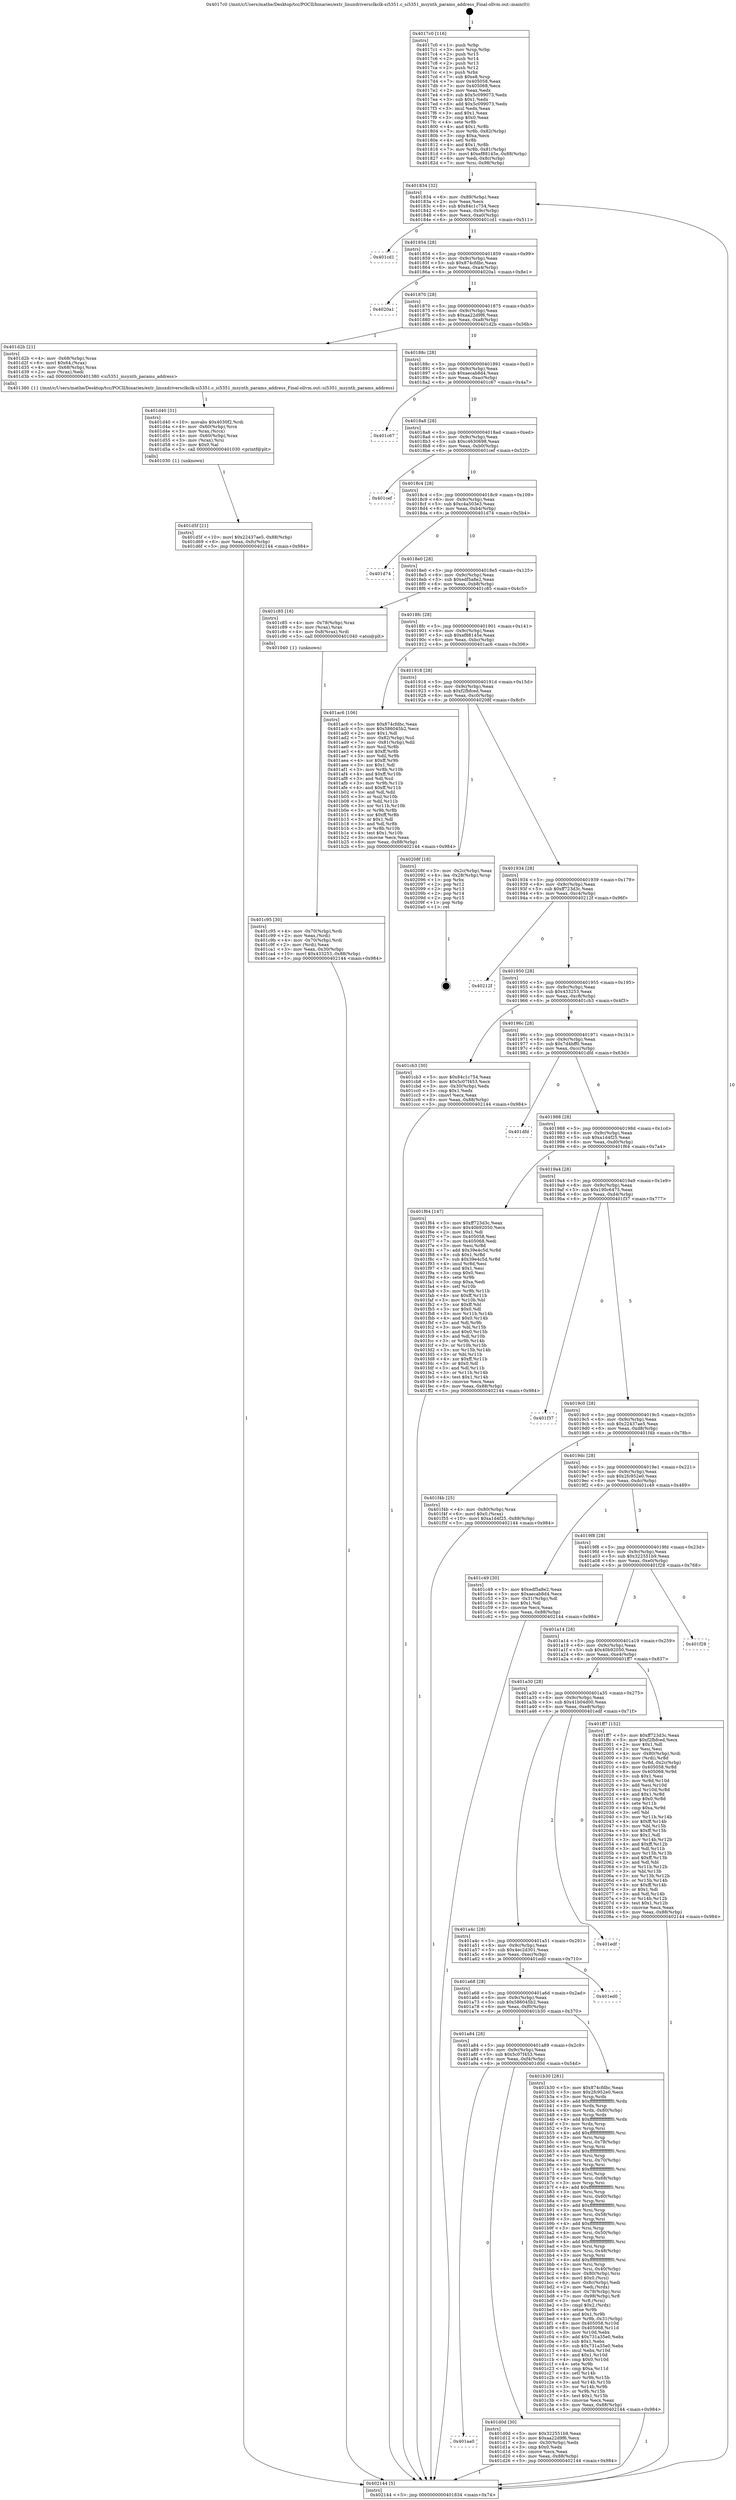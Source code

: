 digraph "0x4017c0" {
  label = "0x4017c0 (/mnt/c/Users/mathe/Desktop/tcc/POCII/binaries/extr_linuxdriversclkclk-si5351.c_si5351_msynth_params_address_Final-ollvm.out::main(0))"
  labelloc = "t"
  node[shape=record]

  Entry [label="",width=0.3,height=0.3,shape=circle,fillcolor=black,style=filled]
  "0x401834" [label="{
     0x401834 [32]\l
     | [instrs]\l
     &nbsp;&nbsp;0x401834 \<+6\>: mov -0x88(%rbp),%eax\l
     &nbsp;&nbsp;0x40183a \<+2\>: mov %eax,%ecx\l
     &nbsp;&nbsp;0x40183c \<+6\>: sub $0x84c1c754,%ecx\l
     &nbsp;&nbsp;0x401842 \<+6\>: mov %eax,-0x9c(%rbp)\l
     &nbsp;&nbsp;0x401848 \<+6\>: mov %ecx,-0xa0(%rbp)\l
     &nbsp;&nbsp;0x40184e \<+6\>: je 0000000000401cd1 \<main+0x511\>\l
  }"]
  "0x401cd1" [label="{
     0x401cd1\l
  }", style=dashed]
  "0x401854" [label="{
     0x401854 [28]\l
     | [instrs]\l
     &nbsp;&nbsp;0x401854 \<+5\>: jmp 0000000000401859 \<main+0x99\>\l
     &nbsp;&nbsp;0x401859 \<+6\>: mov -0x9c(%rbp),%eax\l
     &nbsp;&nbsp;0x40185f \<+5\>: sub $0x874cfdbc,%eax\l
     &nbsp;&nbsp;0x401864 \<+6\>: mov %eax,-0xa4(%rbp)\l
     &nbsp;&nbsp;0x40186a \<+6\>: je 00000000004020a1 \<main+0x8e1\>\l
  }"]
  Exit [label="",width=0.3,height=0.3,shape=circle,fillcolor=black,style=filled,peripheries=2]
  "0x4020a1" [label="{
     0x4020a1\l
  }", style=dashed]
  "0x401870" [label="{
     0x401870 [28]\l
     | [instrs]\l
     &nbsp;&nbsp;0x401870 \<+5\>: jmp 0000000000401875 \<main+0xb5\>\l
     &nbsp;&nbsp;0x401875 \<+6\>: mov -0x9c(%rbp),%eax\l
     &nbsp;&nbsp;0x40187b \<+5\>: sub $0xaa22d9f6,%eax\l
     &nbsp;&nbsp;0x401880 \<+6\>: mov %eax,-0xa8(%rbp)\l
     &nbsp;&nbsp;0x401886 \<+6\>: je 0000000000401d2b \<main+0x56b\>\l
  }"]
  "0x401d5f" [label="{
     0x401d5f [21]\l
     | [instrs]\l
     &nbsp;&nbsp;0x401d5f \<+10\>: movl $0x22437ae5,-0x88(%rbp)\l
     &nbsp;&nbsp;0x401d69 \<+6\>: mov %eax,-0xfc(%rbp)\l
     &nbsp;&nbsp;0x401d6f \<+5\>: jmp 0000000000402144 \<main+0x984\>\l
  }"]
  "0x401d2b" [label="{
     0x401d2b [21]\l
     | [instrs]\l
     &nbsp;&nbsp;0x401d2b \<+4\>: mov -0x68(%rbp),%rax\l
     &nbsp;&nbsp;0x401d2f \<+6\>: movl $0x64,(%rax)\l
     &nbsp;&nbsp;0x401d35 \<+4\>: mov -0x68(%rbp),%rax\l
     &nbsp;&nbsp;0x401d39 \<+2\>: mov (%rax),%edi\l
     &nbsp;&nbsp;0x401d3b \<+5\>: call 0000000000401380 \<si5351_msynth_params_address\>\l
     | [calls]\l
     &nbsp;&nbsp;0x401380 \{1\} (/mnt/c/Users/mathe/Desktop/tcc/POCII/binaries/extr_linuxdriversclkclk-si5351.c_si5351_msynth_params_address_Final-ollvm.out::si5351_msynth_params_address)\l
  }"]
  "0x40188c" [label="{
     0x40188c [28]\l
     | [instrs]\l
     &nbsp;&nbsp;0x40188c \<+5\>: jmp 0000000000401891 \<main+0xd1\>\l
     &nbsp;&nbsp;0x401891 \<+6\>: mov -0x9c(%rbp),%eax\l
     &nbsp;&nbsp;0x401897 \<+5\>: sub $0xaecab8d4,%eax\l
     &nbsp;&nbsp;0x40189c \<+6\>: mov %eax,-0xac(%rbp)\l
     &nbsp;&nbsp;0x4018a2 \<+6\>: je 0000000000401c67 \<main+0x4a7\>\l
  }"]
  "0x401d40" [label="{
     0x401d40 [31]\l
     | [instrs]\l
     &nbsp;&nbsp;0x401d40 \<+10\>: movabs $0x4030f2,%rdi\l
     &nbsp;&nbsp;0x401d4a \<+4\>: mov -0x60(%rbp),%rcx\l
     &nbsp;&nbsp;0x401d4e \<+3\>: mov %rax,(%rcx)\l
     &nbsp;&nbsp;0x401d51 \<+4\>: mov -0x60(%rbp),%rax\l
     &nbsp;&nbsp;0x401d55 \<+3\>: mov (%rax),%rsi\l
     &nbsp;&nbsp;0x401d58 \<+2\>: mov $0x0,%al\l
     &nbsp;&nbsp;0x401d5a \<+5\>: call 0000000000401030 \<printf@plt\>\l
     | [calls]\l
     &nbsp;&nbsp;0x401030 \{1\} (unknown)\l
  }"]
  "0x401c67" [label="{
     0x401c67\l
  }", style=dashed]
  "0x4018a8" [label="{
     0x4018a8 [28]\l
     | [instrs]\l
     &nbsp;&nbsp;0x4018a8 \<+5\>: jmp 00000000004018ad \<main+0xed\>\l
     &nbsp;&nbsp;0x4018ad \<+6\>: mov -0x9c(%rbp),%eax\l
     &nbsp;&nbsp;0x4018b3 \<+5\>: sub $0xc4630698,%eax\l
     &nbsp;&nbsp;0x4018b8 \<+6\>: mov %eax,-0xb0(%rbp)\l
     &nbsp;&nbsp;0x4018be \<+6\>: je 0000000000401cef \<main+0x52f\>\l
  }"]
  "0x401aa0" [label="{
     0x401aa0\l
  }", style=dashed]
  "0x401cef" [label="{
     0x401cef\l
  }", style=dashed]
  "0x4018c4" [label="{
     0x4018c4 [28]\l
     | [instrs]\l
     &nbsp;&nbsp;0x4018c4 \<+5\>: jmp 00000000004018c9 \<main+0x109\>\l
     &nbsp;&nbsp;0x4018c9 \<+6\>: mov -0x9c(%rbp),%eax\l
     &nbsp;&nbsp;0x4018cf \<+5\>: sub $0xc4a503e3,%eax\l
     &nbsp;&nbsp;0x4018d4 \<+6\>: mov %eax,-0xb4(%rbp)\l
     &nbsp;&nbsp;0x4018da \<+6\>: je 0000000000401d74 \<main+0x5b4\>\l
  }"]
  "0x401d0d" [label="{
     0x401d0d [30]\l
     | [instrs]\l
     &nbsp;&nbsp;0x401d0d \<+5\>: mov $0x322551b9,%eax\l
     &nbsp;&nbsp;0x401d12 \<+5\>: mov $0xaa22d9f6,%ecx\l
     &nbsp;&nbsp;0x401d17 \<+3\>: mov -0x30(%rbp),%edx\l
     &nbsp;&nbsp;0x401d1a \<+3\>: cmp $0x0,%edx\l
     &nbsp;&nbsp;0x401d1d \<+3\>: cmove %ecx,%eax\l
     &nbsp;&nbsp;0x401d20 \<+6\>: mov %eax,-0x88(%rbp)\l
     &nbsp;&nbsp;0x401d26 \<+5\>: jmp 0000000000402144 \<main+0x984\>\l
  }"]
  "0x401d74" [label="{
     0x401d74\l
  }", style=dashed]
  "0x4018e0" [label="{
     0x4018e0 [28]\l
     | [instrs]\l
     &nbsp;&nbsp;0x4018e0 \<+5\>: jmp 00000000004018e5 \<main+0x125\>\l
     &nbsp;&nbsp;0x4018e5 \<+6\>: mov -0x9c(%rbp),%eax\l
     &nbsp;&nbsp;0x4018eb \<+5\>: sub $0xedf5a8e2,%eax\l
     &nbsp;&nbsp;0x4018f0 \<+6\>: mov %eax,-0xb8(%rbp)\l
     &nbsp;&nbsp;0x4018f6 \<+6\>: je 0000000000401c85 \<main+0x4c5\>\l
  }"]
  "0x401c95" [label="{
     0x401c95 [30]\l
     | [instrs]\l
     &nbsp;&nbsp;0x401c95 \<+4\>: mov -0x70(%rbp),%rdi\l
     &nbsp;&nbsp;0x401c99 \<+2\>: mov %eax,(%rdi)\l
     &nbsp;&nbsp;0x401c9b \<+4\>: mov -0x70(%rbp),%rdi\l
     &nbsp;&nbsp;0x401c9f \<+2\>: mov (%rdi),%eax\l
     &nbsp;&nbsp;0x401ca1 \<+3\>: mov %eax,-0x30(%rbp)\l
     &nbsp;&nbsp;0x401ca4 \<+10\>: movl $0x433253,-0x88(%rbp)\l
     &nbsp;&nbsp;0x401cae \<+5\>: jmp 0000000000402144 \<main+0x984\>\l
  }"]
  "0x401c85" [label="{
     0x401c85 [16]\l
     | [instrs]\l
     &nbsp;&nbsp;0x401c85 \<+4\>: mov -0x78(%rbp),%rax\l
     &nbsp;&nbsp;0x401c89 \<+3\>: mov (%rax),%rax\l
     &nbsp;&nbsp;0x401c8c \<+4\>: mov 0x8(%rax),%rdi\l
     &nbsp;&nbsp;0x401c90 \<+5\>: call 0000000000401040 \<atoi@plt\>\l
     | [calls]\l
     &nbsp;&nbsp;0x401040 \{1\} (unknown)\l
  }"]
  "0x4018fc" [label="{
     0x4018fc [28]\l
     | [instrs]\l
     &nbsp;&nbsp;0x4018fc \<+5\>: jmp 0000000000401901 \<main+0x141\>\l
     &nbsp;&nbsp;0x401901 \<+6\>: mov -0x9c(%rbp),%eax\l
     &nbsp;&nbsp;0x401907 \<+5\>: sub $0xef88145e,%eax\l
     &nbsp;&nbsp;0x40190c \<+6\>: mov %eax,-0xbc(%rbp)\l
     &nbsp;&nbsp;0x401912 \<+6\>: je 0000000000401ac6 \<main+0x306\>\l
  }"]
  "0x401a84" [label="{
     0x401a84 [28]\l
     | [instrs]\l
     &nbsp;&nbsp;0x401a84 \<+5\>: jmp 0000000000401a89 \<main+0x2c9\>\l
     &nbsp;&nbsp;0x401a89 \<+6\>: mov -0x9c(%rbp),%eax\l
     &nbsp;&nbsp;0x401a8f \<+5\>: sub $0x5c07f453,%eax\l
     &nbsp;&nbsp;0x401a94 \<+6\>: mov %eax,-0xf4(%rbp)\l
     &nbsp;&nbsp;0x401a9a \<+6\>: je 0000000000401d0d \<main+0x54d\>\l
  }"]
  "0x401ac6" [label="{
     0x401ac6 [106]\l
     | [instrs]\l
     &nbsp;&nbsp;0x401ac6 \<+5\>: mov $0x874cfdbc,%eax\l
     &nbsp;&nbsp;0x401acb \<+5\>: mov $0x586045b2,%ecx\l
     &nbsp;&nbsp;0x401ad0 \<+2\>: mov $0x1,%dl\l
     &nbsp;&nbsp;0x401ad2 \<+7\>: mov -0x82(%rbp),%sil\l
     &nbsp;&nbsp;0x401ad9 \<+7\>: mov -0x81(%rbp),%dil\l
     &nbsp;&nbsp;0x401ae0 \<+3\>: mov %sil,%r8b\l
     &nbsp;&nbsp;0x401ae3 \<+4\>: xor $0xff,%r8b\l
     &nbsp;&nbsp;0x401ae7 \<+3\>: mov %dil,%r9b\l
     &nbsp;&nbsp;0x401aea \<+4\>: xor $0xff,%r9b\l
     &nbsp;&nbsp;0x401aee \<+3\>: xor $0x1,%dl\l
     &nbsp;&nbsp;0x401af1 \<+3\>: mov %r8b,%r10b\l
     &nbsp;&nbsp;0x401af4 \<+4\>: and $0xff,%r10b\l
     &nbsp;&nbsp;0x401af8 \<+3\>: and %dl,%sil\l
     &nbsp;&nbsp;0x401afb \<+3\>: mov %r9b,%r11b\l
     &nbsp;&nbsp;0x401afe \<+4\>: and $0xff,%r11b\l
     &nbsp;&nbsp;0x401b02 \<+3\>: and %dl,%dil\l
     &nbsp;&nbsp;0x401b05 \<+3\>: or %sil,%r10b\l
     &nbsp;&nbsp;0x401b08 \<+3\>: or %dil,%r11b\l
     &nbsp;&nbsp;0x401b0b \<+3\>: xor %r11b,%r10b\l
     &nbsp;&nbsp;0x401b0e \<+3\>: or %r9b,%r8b\l
     &nbsp;&nbsp;0x401b11 \<+4\>: xor $0xff,%r8b\l
     &nbsp;&nbsp;0x401b15 \<+3\>: or $0x1,%dl\l
     &nbsp;&nbsp;0x401b18 \<+3\>: and %dl,%r8b\l
     &nbsp;&nbsp;0x401b1b \<+3\>: or %r8b,%r10b\l
     &nbsp;&nbsp;0x401b1e \<+4\>: test $0x1,%r10b\l
     &nbsp;&nbsp;0x401b22 \<+3\>: cmovne %ecx,%eax\l
     &nbsp;&nbsp;0x401b25 \<+6\>: mov %eax,-0x88(%rbp)\l
     &nbsp;&nbsp;0x401b2b \<+5\>: jmp 0000000000402144 \<main+0x984\>\l
  }"]
  "0x401918" [label="{
     0x401918 [28]\l
     | [instrs]\l
     &nbsp;&nbsp;0x401918 \<+5\>: jmp 000000000040191d \<main+0x15d\>\l
     &nbsp;&nbsp;0x40191d \<+6\>: mov -0x9c(%rbp),%eax\l
     &nbsp;&nbsp;0x401923 \<+5\>: sub $0xf2fbfced,%eax\l
     &nbsp;&nbsp;0x401928 \<+6\>: mov %eax,-0xc0(%rbp)\l
     &nbsp;&nbsp;0x40192e \<+6\>: je 000000000040208f \<main+0x8cf\>\l
  }"]
  "0x402144" [label="{
     0x402144 [5]\l
     | [instrs]\l
     &nbsp;&nbsp;0x402144 \<+5\>: jmp 0000000000401834 \<main+0x74\>\l
  }"]
  "0x4017c0" [label="{
     0x4017c0 [116]\l
     | [instrs]\l
     &nbsp;&nbsp;0x4017c0 \<+1\>: push %rbp\l
     &nbsp;&nbsp;0x4017c1 \<+3\>: mov %rsp,%rbp\l
     &nbsp;&nbsp;0x4017c4 \<+2\>: push %r15\l
     &nbsp;&nbsp;0x4017c6 \<+2\>: push %r14\l
     &nbsp;&nbsp;0x4017c8 \<+2\>: push %r13\l
     &nbsp;&nbsp;0x4017ca \<+2\>: push %r12\l
     &nbsp;&nbsp;0x4017cc \<+1\>: push %rbx\l
     &nbsp;&nbsp;0x4017cd \<+7\>: sub $0xe8,%rsp\l
     &nbsp;&nbsp;0x4017d4 \<+7\>: mov 0x405058,%eax\l
     &nbsp;&nbsp;0x4017db \<+7\>: mov 0x405068,%ecx\l
     &nbsp;&nbsp;0x4017e2 \<+2\>: mov %eax,%edx\l
     &nbsp;&nbsp;0x4017e4 \<+6\>: sub $0x5c099073,%edx\l
     &nbsp;&nbsp;0x4017ea \<+3\>: sub $0x1,%edx\l
     &nbsp;&nbsp;0x4017ed \<+6\>: add $0x5c099073,%edx\l
     &nbsp;&nbsp;0x4017f3 \<+3\>: imul %edx,%eax\l
     &nbsp;&nbsp;0x4017f6 \<+3\>: and $0x1,%eax\l
     &nbsp;&nbsp;0x4017f9 \<+3\>: cmp $0x0,%eax\l
     &nbsp;&nbsp;0x4017fc \<+4\>: sete %r8b\l
     &nbsp;&nbsp;0x401800 \<+4\>: and $0x1,%r8b\l
     &nbsp;&nbsp;0x401804 \<+7\>: mov %r8b,-0x82(%rbp)\l
     &nbsp;&nbsp;0x40180b \<+3\>: cmp $0xa,%ecx\l
     &nbsp;&nbsp;0x40180e \<+4\>: setl %r8b\l
     &nbsp;&nbsp;0x401812 \<+4\>: and $0x1,%r8b\l
     &nbsp;&nbsp;0x401816 \<+7\>: mov %r8b,-0x81(%rbp)\l
     &nbsp;&nbsp;0x40181d \<+10\>: movl $0xef88145e,-0x88(%rbp)\l
     &nbsp;&nbsp;0x401827 \<+6\>: mov %edi,-0x8c(%rbp)\l
     &nbsp;&nbsp;0x40182d \<+7\>: mov %rsi,-0x98(%rbp)\l
  }"]
  "0x401b30" [label="{
     0x401b30 [281]\l
     | [instrs]\l
     &nbsp;&nbsp;0x401b30 \<+5\>: mov $0x874cfdbc,%eax\l
     &nbsp;&nbsp;0x401b35 \<+5\>: mov $0x2fc952e0,%ecx\l
     &nbsp;&nbsp;0x401b3a \<+3\>: mov %rsp,%rdx\l
     &nbsp;&nbsp;0x401b3d \<+4\>: add $0xfffffffffffffff0,%rdx\l
     &nbsp;&nbsp;0x401b41 \<+3\>: mov %rdx,%rsp\l
     &nbsp;&nbsp;0x401b44 \<+4\>: mov %rdx,-0x80(%rbp)\l
     &nbsp;&nbsp;0x401b48 \<+3\>: mov %rsp,%rdx\l
     &nbsp;&nbsp;0x401b4b \<+4\>: add $0xfffffffffffffff0,%rdx\l
     &nbsp;&nbsp;0x401b4f \<+3\>: mov %rdx,%rsp\l
     &nbsp;&nbsp;0x401b52 \<+3\>: mov %rsp,%rsi\l
     &nbsp;&nbsp;0x401b55 \<+4\>: add $0xfffffffffffffff0,%rsi\l
     &nbsp;&nbsp;0x401b59 \<+3\>: mov %rsi,%rsp\l
     &nbsp;&nbsp;0x401b5c \<+4\>: mov %rsi,-0x78(%rbp)\l
     &nbsp;&nbsp;0x401b60 \<+3\>: mov %rsp,%rsi\l
     &nbsp;&nbsp;0x401b63 \<+4\>: add $0xfffffffffffffff0,%rsi\l
     &nbsp;&nbsp;0x401b67 \<+3\>: mov %rsi,%rsp\l
     &nbsp;&nbsp;0x401b6a \<+4\>: mov %rsi,-0x70(%rbp)\l
     &nbsp;&nbsp;0x401b6e \<+3\>: mov %rsp,%rsi\l
     &nbsp;&nbsp;0x401b71 \<+4\>: add $0xfffffffffffffff0,%rsi\l
     &nbsp;&nbsp;0x401b75 \<+3\>: mov %rsi,%rsp\l
     &nbsp;&nbsp;0x401b78 \<+4\>: mov %rsi,-0x68(%rbp)\l
     &nbsp;&nbsp;0x401b7c \<+3\>: mov %rsp,%rsi\l
     &nbsp;&nbsp;0x401b7f \<+4\>: add $0xfffffffffffffff0,%rsi\l
     &nbsp;&nbsp;0x401b83 \<+3\>: mov %rsi,%rsp\l
     &nbsp;&nbsp;0x401b86 \<+4\>: mov %rsi,-0x60(%rbp)\l
     &nbsp;&nbsp;0x401b8a \<+3\>: mov %rsp,%rsi\l
     &nbsp;&nbsp;0x401b8d \<+4\>: add $0xfffffffffffffff0,%rsi\l
     &nbsp;&nbsp;0x401b91 \<+3\>: mov %rsi,%rsp\l
     &nbsp;&nbsp;0x401b94 \<+4\>: mov %rsi,-0x58(%rbp)\l
     &nbsp;&nbsp;0x401b98 \<+3\>: mov %rsp,%rsi\l
     &nbsp;&nbsp;0x401b9b \<+4\>: add $0xfffffffffffffff0,%rsi\l
     &nbsp;&nbsp;0x401b9f \<+3\>: mov %rsi,%rsp\l
     &nbsp;&nbsp;0x401ba2 \<+4\>: mov %rsi,-0x50(%rbp)\l
     &nbsp;&nbsp;0x401ba6 \<+3\>: mov %rsp,%rsi\l
     &nbsp;&nbsp;0x401ba9 \<+4\>: add $0xfffffffffffffff0,%rsi\l
     &nbsp;&nbsp;0x401bad \<+3\>: mov %rsi,%rsp\l
     &nbsp;&nbsp;0x401bb0 \<+4\>: mov %rsi,-0x48(%rbp)\l
     &nbsp;&nbsp;0x401bb4 \<+3\>: mov %rsp,%rsi\l
     &nbsp;&nbsp;0x401bb7 \<+4\>: add $0xfffffffffffffff0,%rsi\l
     &nbsp;&nbsp;0x401bbb \<+3\>: mov %rsi,%rsp\l
     &nbsp;&nbsp;0x401bbe \<+4\>: mov %rsi,-0x40(%rbp)\l
     &nbsp;&nbsp;0x401bc2 \<+4\>: mov -0x80(%rbp),%rsi\l
     &nbsp;&nbsp;0x401bc6 \<+6\>: movl $0x0,(%rsi)\l
     &nbsp;&nbsp;0x401bcc \<+6\>: mov -0x8c(%rbp),%edi\l
     &nbsp;&nbsp;0x401bd2 \<+2\>: mov %edi,(%rdx)\l
     &nbsp;&nbsp;0x401bd4 \<+4\>: mov -0x78(%rbp),%rsi\l
     &nbsp;&nbsp;0x401bd8 \<+7\>: mov -0x98(%rbp),%r8\l
     &nbsp;&nbsp;0x401bdf \<+3\>: mov %r8,(%rsi)\l
     &nbsp;&nbsp;0x401be2 \<+3\>: cmpl $0x2,(%rdx)\l
     &nbsp;&nbsp;0x401be5 \<+4\>: setne %r9b\l
     &nbsp;&nbsp;0x401be9 \<+4\>: and $0x1,%r9b\l
     &nbsp;&nbsp;0x401bed \<+4\>: mov %r9b,-0x31(%rbp)\l
     &nbsp;&nbsp;0x401bf1 \<+8\>: mov 0x405058,%r10d\l
     &nbsp;&nbsp;0x401bf9 \<+8\>: mov 0x405068,%r11d\l
     &nbsp;&nbsp;0x401c01 \<+3\>: mov %r10d,%ebx\l
     &nbsp;&nbsp;0x401c04 \<+6\>: add $0x731a35e0,%ebx\l
     &nbsp;&nbsp;0x401c0a \<+3\>: sub $0x1,%ebx\l
     &nbsp;&nbsp;0x401c0d \<+6\>: sub $0x731a35e0,%ebx\l
     &nbsp;&nbsp;0x401c13 \<+4\>: imul %ebx,%r10d\l
     &nbsp;&nbsp;0x401c17 \<+4\>: and $0x1,%r10d\l
     &nbsp;&nbsp;0x401c1b \<+4\>: cmp $0x0,%r10d\l
     &nbsp;&nbsp;0x401c1f \<+4\>: sete %r9b\l
     &nbsp;&nbsp;0x401c23 \<+4\>: cmp $0xa,%r11d\l
     &nbsp;&nbsp;0x401c27 \<+4\>: setl %r14b\l
     &nbsp;&nbsp;0x401c2b \<+3\>: mov %r9b,%r15b\l
     &nbsp;&nbsp;0x401c2e \<+3\>: and %r14b,%r15b\l
     &nbsp;&nbsp;0x401c31 \<+3\>: xor %r14b,%r9b\l
     &nbsp;&nbsp;0x401c34 \<+3\>: or %r9b,%r15b\l
     &nbsp;&nbsp;0x401c37 \<+4\>: test $0x1,%r15b\l
     &nbsp;&nbsp;0x401c3b \<+3\>: cmovne %ecx,%eax\l
     &nbsp;&nbsp;0x401c3e \<+6\>: mov %eax,-0x88(%rbp)\l
     &nbsp;&nbsp;0x401c44 \<+5\>: jmp 0000000000402144 \<main+0x984\>\l
  }"]
  "0x40208f" [label="{
     0x40208f [18]\l
     | [instrs]\l
     &nbsp;&nbsp;0x40208f \<+3\>: mov -0x2c(%rbp),%eax\l
     &nbsp;&nbsp;0x402092 \<+4\>: lea -0x28(%rbp),%rsp\l
     &nbsp;&nbsp;0x402096 \<+1\>: pop %rbx\l
     &nbsp;&nbsp;0x402097 \<+2\>: pop %r12\l
     &nbsp;&nbsp;0x402099 \<+2\>: pop %r13\l
     &nbsp;&nbsp;0x40209b \<+2\>: pop %r14\l
     &nbsp;&nbsp;0x40209d \<+2\>: pop %r15\l
     &nbsp;&nbsp;0x40209f \<+1\>: pop %rbp\l
     &nbsp;&nbsp;0x4020a0 \<+1\>: ret\l
  }"]
  "0x401934" [label="{
     0x401934 [28]\l
     | [instrs]\l
     &nbsp;&nbsp;0x401934 \<+5\>: jmp 0000000000401939 \<main+0x179\>\l
     &nbsp;&nbsp;0x401939 \<+6\>: mov -0x9c(%rbp),%eax\l
     &nbsp;&nbsp;0x40193f \<+5\>: sub $0xff723d3c,%eax\l
     &nbsp;&nbsp;0x401944 \<+6\>: mov %eax,-0xc4(%rbp)\l
     &nbsp;&nbsp;0x40194a \<+6\>: je 000000000040212f \<main+0x96f\>\l
  }"]
  "0x401a68" [label="{
     0x401a68 [28]\l
     | [instrs]\l
     &nbsp;&nbsp;0x401a68 \<+5\>: jmp 0000000000401a6d \<main+0x2ad\>\l
     &nbsp;&nbsp;0x401a6d \<+6\>: mov -0x9c(%rbp),%eax\l
     &nbsp;&nbsp;0x401a73 \<+5\>: sub $0x586045b2,%eax\l
     &nbsp;&nbsp;0x401a78 \<+6\>: mov %eax,-0xf0(%rbp)\l
     &nbsp;&nbsp;0x401a7e \<+6\>: je 0000000000401b30 \<main+0x370\>\l
  }"]
  "0x40212f" [label="{
     0x40212f\l
  }", style=dashed]
  "0x401950" [label="{
     0x401950 [28]\l
     | [instrs]\l
     &nbsp;&nbsp;0x401950 \<+5\>: jmp 0000000000401955 \<main+0x195\>\l
     &nbsp;&nbsp;0x401955 \<+6\>: mov -0x9c(%rbp),%eax\l
     &nbsp;&nbsp;0x40195b \<+5\>: sub $0x433253,%eax\l
     &nbsp;&nbsp;0x401960 \<+6\>: mov %eax,-0xc8(%rbp)\l
     &nbsp;&nbsp;0x401966 \<+6\>: je 0000000000401cb3 \<main+0x4f3\>\l
  }"]
  "0x401ed0" [label="{
     0x401ed0\l
  }", style=dashed]
  "0x401cb3" [label="{
     0x401cb3 [30]\l
     | [instrs]\l
     &nbsp;&nbsp;0x401cb3 \<+5\>: mov $0x84c1c754,%eax\l
     &nbsp;&nbsp;0x401cb8 \<+5\>: mov $0x5c07f453,%ecx\l
     &nbsp;&nbsp;0x401cbd \<+3\>: mov -0x30(%rbp),%edx\l
     &nbsp;&nbsp;0x401cc0 \<+3\>: cmp $0x1,%edx\l
     &nbsp;&nbsp;0x401cc3 \<+3\>: cmovl %ecx,%eax\l
     &nbsp;&nbsp;0x401cc6 \<+6\>: mov %eax,-0x88(%rbp)\l
     &nbsp;&nbsp;0x401ccc \<+5\>: jmp 0000000000402144 \<main+0x984\>\l
  }"]
  "0x40196c" [label="{
     0x40196c [28]\l
     | [instrs]\l
     &nbsp;&nbsp;0x40196c \<+5\>: jmp 0000000000401971 \<main+0x1b1\>\l
     &nbsp;&nbsp;0x401971 \<+6\>: mov -0x9c(%rbp),%eax\l
     &nbsp;&nbsp;0x401977 \<+5\>: sub $0x7d4bff0,%eax\l
     &nbsp;&nbsp;0x40197c \<+6\>: mov %eax,-0xcc(%rbp)\l
     &nbsp;&nbsp;0x401982 \<+6\>: je 0000000000401dfd \<main+0x63d\>\l
  }"]
  "0x401a4c" [label="{
     0x401a4c [28]\l
     | [instrs]\l
     &nbsp;&nbsp;0x401a4c \<+5\>: jmp 0000000000401a51 \<main+0x291\>\l
     &nbsp;&nbsp;0x401a51 \<+6\>: mov -0x9c(%rbp),%eax\l
     &nbsp;&nbsp;0x401a57 \<+5\>: sub $0x4ec2d301,%eax\l
     &nbsp;&nbsp;0x401a5c \<+6\>: mov %eax,-0xec(%rbp)\l
     &nbsp;&nbsp;0x401a62 \<+6\>: je 0000000000401ed0 \<main+0x710\>\l
  }"]
  "0x401dfd" [label="{
     0x401dfd\l
  }", style=dashed]
  "0x401988" [label="{
     0x401988 [28]\l
     | [instrs]\l
     &nbsp;&nbsp;0x401988 \<+5\>: jmp 000000000040198d \<main+0x1cd\>\l
     &nbsp;&nbsp;0x40198d \<+6\>: mov -0x9c(%rbp),%eax\l
     &nbsp;&nbsp;0x401993 \<+5\>: sub $0xa1d4f25,%eax\l
     &nbsp;&nbsp;0x401998 \<+6\>: mov %eax,-0xd0(%rbp)\l
     &nbsp;&nbsp;0x40199e \<+6\>: je 0000000000401f64 \<main+0x7a4\>\l
  }"]
  "0x401edf" [label="{
     0x401edf\l
  }", style=dashed]
  "0x401f64" [label="{
     0x401f64 [147]\l
     | [instrs]\l
     &nbsp;&nbsp;0x401f64 \<+5\>: mov $0xff723d3c,%eax\l
     &nbsp;&nbsp;0x401f69 \<+5\>: mov $0x40b92050,%ecx\l
     &nbsp;&nbsp;0x401f6e \<+2\>: mov $0x1,%dl\l
     &nbsp;&nbsp;0x401f70 \<+7\>: mov 0x405058,%esi\l
     &nbsp;&nbsp;0x401f77 \<+7\>: mov 0x405068,%edi\l
     &nbsp;&nbsp;0x401f7e \<+3\>: mov %esi,%r8d\l
     &nbsp;&nbsp;0x401f81 \<+7\>: add $0x39e4c5d,%r8d\l
     &nbsp;&nbsp;0x401f88 \<+4\>: sub $0x1,%r8d\l
     &nbsp;&nbsp;0x401f8c \<+7\>: sub $0x39e4c5d,%r8d\l
     &nbsp;&nbsp;0x401f93 \<+4\>: imul %r8d,%esi\l
     &nbsp;&nbsp;0x401f97 \<+3\>: and $0x1,%esi\l
     &nbsp;&nbsp;0x401f9a \<+3\>: cmp $0x0,%esi\l
     &nbsp;&nbsp;0x401f9d \<+4\>: sete %r9b\l
     &nbsp;&nbsp;0x401fa1 \<+3\>: cmp $0xa,%edi\l
     &nbsp;&nbsp;0x401fa4 \<+4\>: setl %r10b\l
     &nbsp;&nbsp;0x401fa8 \<+3\>: mov %r9b,%r11b\l
     &nbsp;&nbsp;0x401fab \<+4\>: xor $0xff,%r11b\l
     &nbsp;&nbsp;0x401faf \<+3\>: mov %r10b,%bl\l
     &nbsp;&nbsp;0x401fb2 \<+3\>: xor $0xff,%bl\l
     &nbsp;&nbsp;0x401fb5 \<+3\>: xor $0x0,%dl\l
     &nbsp;&nbsp;0x401fb8 \<+3\>: mov %r11b,%r14b\l
     &nbsp;&nbsp;0x401fbb \<+4\>: and $0x0,%r14b\l
     &nbsp;&nbsp;0x401fbf \<+3\>: and %dl,%r9b\l
     &nbsp;&nbsp;0x401fc2 \<+3\>: mov %bl,%r15b\l
     &nbsp;&nbsp;0x401fc5 \<+4\>: and $0x0,%r15b\l
     &nbsp;&nbsp;0x401fc9 \<+3\>: and %dl,%r10b\l
     &nbsp;&nbsp;0x401fcc \<+3\>: or %r9b,%r14b\l
     &nbsp;&nbsp;0x401fcf \<+3\>: or %r10b,%r15b\l
     &nbsp;&nbsp;0x401fd2 \<+3\>: xor %r15b,%r14b\l
     &nbsp;&nbsp;0x401fd5 \<+3\>: or %bl,%r11b\l
     &nbsp;&nbsp;0x401fd8 \<+4\>: xor $0xff,%r11b\l
     &nbsp;&nbsp;0x401fdc \<+3\>: or $0x0,%dl\l
     &nbsp;&nbsp;0x401fdf \<+3\>: and %dl,%r11b\l
     &nbsp;&nbsp;0x401fe2 \<+3\>: or %r11b,%r14b\l
     &nbsp;&nbsp;0x401fe5 \<+4\>: test $0x1,%r14b\l
     &nbsp;&nbsp;0x401fe9 \<+3\>: cmovne %ecx,%eax\l
     &nbsp;&nbsp;0x401fec \<+6\>: mov %eax,-0x88(%rbp)\l
     &nbsp;&nbsp;0x401ff2 \<+5\>: jmp 0000000000402144 \<main+0x984\>\l
  }"]
  "0x4019a4" [label="{
     0x4019a4 [28]\l
     | [instrs]\l
     &nbsp;&nbsp;0x4019a4 \<+5\>: jmp 00000000004019a9 \<main+0x1e9\>\l
     &nbsp;&nbsp;0x4019a9 \<+6\>: mov -0x9c(%rbp),%eax\l
     &nbsp;&nbsp;0x4019af \<+5\>: sub $0x190c6475,%eax\l
     &nbsp;&nbsp;0x4019b4 \<+6\>: mov %eax,-0xd4(%rbp)\l
     &nbsp;&nbsp;0x4019ba \<+6\>: je 0000000000401f37 \<main+0x777\>\l
  }"]
  "0x401a30" [label="{
     0x401a30 [28]\l
     | [instrs]\l
     &nbsp;&nbsp;0x401a30 \<+5\>: jmp 0000000000401a35 \<main+0x275\>\l
     &nbsp;&nbsp;0x401a35 \<+6\>: mov -0x9c(%rbp),%eax\l
     &nbsp;&nbsp;0x401a3b \<+5\>: sub $0x41b04d00,%eax\l
     &nbsp;&nbsp;0x401a40 \<+6\>: mov %eax,-0xe8(%rbp)\l
     &nbsp;&nbsp;0x401a46 \<+6\>: je 0000000000401edf \<main+0x71f\>\l
  }"]
  "0x401f37" [label="{
     0x401f37\l
  }", style=dashed]
  "0x4019c0" [label="{
     0x4019c0 [28]\l
     | [instrs]\l
     &nbsp;&nbsp;0x4019c0 \<+5\>: jmp 00000000004019c5 \<main+0x205\>\l
     &nbsp;&nbsp;0x4019c5 \<+6\>: mov -0x9c(%rbp),%eax\l
     &nbsp;&nbsp;0x4019cb \<+5\>: sub $0x22437ae5,%eax\l
     &nbsp;&nbsp;0x4019d0 \<+6\>: mov %eax,-0xd8(%rbp)\l
     &nbsp;&nbsp;0x4019d6 \<+6\>: je 0000000000401f4b \<main+0x78b\>\l
  }"]
  "0x401ff7" [label="{
     0x401ff7 [152]\l
     | [instrs]\l
     &nbsp;&nbsp;0x401ff7 \<+5\>: mov $0xff723d3c,%eax\l
     &nbsp;&nbsp;0x401ffc \<+5\>: mov $0xf2fbfced,%ecx\l
     &nbsp;&nbsp;0x402001 \<+2\>: mov $0x1,%dl\l
     &nbsp;&nbsp;0x402003 \<+2\>: xor %esi,%esi\l
     &nbsp;&nbsp;0x402005 \<+4\>: mov -0x80(%rbp),%rdi\l
     &nbsp;&nbsp;0x402009 \<+3\>: mov (%rdi),%r8d\l
     &nbsp;&nbsp;0x40200c \<+4\>: mov %r8d,-0x2c(%rbp)\l
     &nbsp;&nbsp;0x402010 \<+8\>: mov 0x405058,%r8d\l
     &nbsp;&nbsp;0x402018 \<+8\>: mov 0x405068,%r9d\l
     &nbsp;&nbsp;0x402020 \<+3\>: sub $0x1,%esi\l
     &nbsp;&nbsp;0x402023 \<+3\>: mov %r8d,%r10d\l
     &nbsp;&nbsp;0x402026 \<+3\>: add %esi,%r10d\l
     &nbsp;&nbsp;0x402029 \<+4\>: imul %r10d,%r8d\l
     &nbsp;&nbsp;0x40202d \<+4\>: and $0x1,%r8d\l
     &nbsp;&nbsp;0x402031 \<+4\>: cmp $0x0,%r8d\l
     &nbsp;&nbsp;0x402035 \<+4\>: sete %r11b\l
     &nbsp;&nbsp;0x402039 \<+4\>: cmp $0xa,%r9d\l
     &nbsp;&nbsp;0x40203d \<+3\>: setl %bl\l
     &nbsp;&nbsp;0x402040 \<+3\>: mov %r11b,%r14b\l
     &nbsp;&nbsp;0x402043 \<+4\>: xor $0xff,%r14b\l
     &nbsp;&nbsp;0x402047 \<+3\>: mov %bl,%r15b\l
     &nbsp;&nbsp;0x40204a \<+4\>: xor $0xff,%r15b\l
     &nbsp;&nbsp;0x40204e \<+3\>: xor $0x1,%dl\l
     &nbsp;&nbsp;0x402051 \<+3\>: mov %r14b,%r12b\l
     &nbsp;&nbsp;0x402054 \<+4\>: and $0xff,%r12b\l
     &nbsp;&nbsp;0x402058 \<+3\>: and %dl,%r11b\l
     &nbsp;&nbsp;0x40205b \<+3\>: mov %r15b,%r13b\l
     &nbsp;&nbsp;0x40205e \<+4\>: and $0xff,%r13b\l
     &nbsp;&nbsp;0x402062 \<+2\>: and %dl,%bl\l
     &nbsp;&nbsp;0x402064 \<+3\>: or %r11b,%r12b\l
     &nbsp;&nbsp;0x402067 \<+3\>: or %bl,%r13b\l
     &nbsp;&nbsp;0x40206a \<+3\>: xor %r13b,%r12b\l
     &nbsp;&nbsp;0x40206d \<+3\>: or %r15b,%r14b\l
     &nbsp;&nbsp;0x402070 \<+4\>: xor $0xff,%r14b\l
     &nbsp;&nbsp;0x402074 \<+3\>: or $0x1,%dl\l
     &nbsp;&nbsp;0x402077 \<+3\>: and %dl,%r14b\l
     &nbsp;&nbsp;0x40207a \<+3\>: or %r14b,%r12b\l
     &nbsp;&nbsp;0x40207d \<+4\>: test $0x1,%r12b\l
     &nbsp;&nbsp;0x402081 \<+3\>: cmovne %ecx,%eax\l
     &nbsp;&nbsp;0x402084 \<+6\>: mov %eax,-0x88(%rbp)\l
     &nbsp;&nbsp;0x40208a \<+5\>: jmp 0000000000402144 \<main+0x984\>\l
  }"]
  "0x401f4b" [label="{
     0x401f4b [25]\l
     | [instrs]\l
     &nbsp;&nbsp;0x401f4b \<+4\>: mov -0x80(%rbp),%rax\l
     &nbsp;&nbsp;0x401f4f \<+6\>: movl $0x0,(%rax)\l
     &nbsp;&nbsp;0x401f55 \<+10\>: movl $0xa1d4f25,-0x88(%rbp)\l
     &nbsp;&nbsp;0x401f5f \<+5\>: jmp 0000000000402144 \<main+0x984\>\l
  }"]
  "0x4019dc" [label="{
     0x4019dc [28]\l
     | [instrs]\l
     &nbsp;&nbsp;0x4019dc \<+5\>: jmp 00000000004019e1 \<main+0x221\>\l
     &nbsp;&nbsp;0x4019e1 \<+6\>: mov -0x9c(%rbp),%eax\l
     &nbsp;&nbsp;0x4019e7 \<+5\>: sub $0x2fc952e0,%eax\l
     &nbsp;&nbsp;0x4019ec \<+6\>: mov %eax,-0xdc(%rbp)\l
     &nbsp;&nbsp;0x4019f2 \<+6\>: je 0000000000401c49 \<main+0x489\>\l
  }"]
  "0x401a14" [label="{
     0x401a14 [28]\l
     | [instrs]\l
     &nbsp;&nbsp;0x401a14 \<+5\>: jmp 0000000000401a19 \<main+0x259\>\l
     &nbsp;&nbsp;0x401a19 \<+6\>: mov -0x9c(%rbp),%eax\l
     &nbsp;&nbsp;0x401a1f \<+5\>: sub $0x40b92050,%eax\l
     &nbsp;&nbsp;0x401a24 \<+6\>: mov %eax,-0xe4(%rbp)\l
     &nbsp;&nbsp;0x401a2a \<+6\>: je 0000000000401ff7 \<main+0x837\>\l
  }"]
  "0x401c49" [label="{
     0x401c49 [30]\l
     | [instrs]\l
     &nbsp;&nbsp;0x401c49 \<+5\>: mov $0xedf5a8e2,%eax\l
     &nbsp;&nbsp;0x401c4e \<+5\>: mov $0xaecab8d4,%ecx\l
     &nbsp;&nbsp;0x401c53 \<+3\>: mov -0x31(%rbp),%dl\l
     &nbsp;&nbsp;0x401c56 \<+3\>: test $0x1,%dl\l
     &nbsp;&nbsp;0x401c59 \<+3\>: cmovne %ecx,%eax\l
     &nbsp;&nbsp;0x401c5c \<+6\>: mov %eax,-0x88(%rbp)\l
     &nbsp;&nbsp;0x401c62 \<+5\>: jmp 0000000000402144 \<main+0x984\>\l
  }"]
  "0x4019f8" [label="{
     0x4019f8 [28]\l
     | [instrs]\l
     &nbsp;&nbsp;0x4019f8 \<+5\>: jmp 00000000004019fd \<main+0x23d\>\l
     &nbsp;&nbsp;0x4019fd \<+6\>: mov -0x9c(%rbp),%eax\l
     &nbsp;&nbsp;0x401a03 \<+5\>: sub $0x322551b9,%eax\l
     &nbsp;&nbsp;0x401a08 \<+6\>: mov %eax,-0xe0(%rbp)\l
     &nbsp;&nbsp;0x401a0e \<+6\>: je 0000000000401f28 \<main+0x768\>\l
  }"]
  "0x401f28" [label="{
     0x401f28\l
  }", style=dashed]
  Entry -> "0x4017c0" [label=" 1"]
  "0x401834" -> "0x401cd1" [label=" 0"]
  "0x401834" -> "0x401854" [label=" 11"]
  "0x40208f" -> Exit [label=" 1"]
  "0x401854" -> "0x4020a1" [label=" 0"]
  "0x401854" -> "0x401870" [label=" 11"]
  "0x401ff7" -> "0x402144" [label=" 1"]
  "0x401870" -> "0x401d2b" [label=" 1"]
  "0x401870" -> "0x40188c" [label=" 10"]
  "0x401f64" -> "0x402144" [label=" 1"]
  "0x40188c" -> "0x401c67" [label=" 0"]
  "0x40188c" -> "0x4018a8" [label=" 10"]
  "0x401f4b" -> "0x402144" [label=" 1"]
  "0x4018a8" -> "0x401cef" [label=" 0"]
  "0x4018a8" -> "0x4018c4" [label=" 10"]
  "0x401d5f" -> "0x402144" [label=" 1"]
  "0x4018c4" -> "0x401d74" [label=" 0"]
  "0x4018c4" -> "0x4018e0" [label=" 10"]
  "0x401d40" -> "0x401d5f" [label=" 1"]
  "0x4018e0" -> "0x401c85" [label=" 1"]
  "0x4018e0" -> "0x4018fc" [label=" 9"]
  "0x401d0d" -> "0x402144" [label=" 1"]
  "0x4018fc" -> "0x401ac6" [label=" 1"]
  "0x4018fc" -> "0x401918" [label=" 8"]
  "0x401ac6" -> "0x402144" [label=" 1"]
  "0x4017c0" -> "0x401834" [label=" 1"]
  "0x402144" -> "0x401834" [label=" 10"]
  "0x401a84" -> "0x401d0d" [label=" 1"]
  "0x401918" -> "0x40208f" [label=" 1"]
  "0x401918" -> "0x401934" [label=" 7"]
  "0x401d2b" -> "0x401d40" [label=" 1"]
  "0x401934" -> "0x40212f" [label=" 0"]
  "0x401934" -> "0x401950" [label=" 7"]
  "0x401c95" -> "0x402144" [label=" 1"]
  "0x401950" -> "0x401cb3" [label=" 1"]
  "0x401950" -> "0x40196c" [label=" 6"]
  "0x401c85" -> "0x401c95" [label=" 1"]
  "0x40196c" -> "0x401dfd" [label=" 0"]
  "0x40196c" -> "0x401988" [label=" 6"]
  "0x401b30" -> "0x402144" [label=" 1"]
  "0x401988" -> "0x401f64" [label=" 1"]
  "0x401988" -> "0x4019a4" [label=" 5"]
  "0x401a84" -> "0x401aa0" [label=" 0"]
  "0x4019a4" -> "0x401f37" [label=" 0"]
  "0x4019a4" -> "0x4019c0" [label=" 5"]
  "0x401a68" -> "0x401b30" [label=" 1"]
  "0x4019c0" -> "0x401f4b" [label=" 1"]
  "0x4019c0" -> "0x4019dc" [label=" 4"]
  "0x401cb3" -> "0x402144" [label=" 1"]
  "0x4019dc" -> "0x401c49" [label=" 1"]
  "0x4019dc" -> "0x4019f8" [label=" 3"]
  "0x401a4c" -> "0x401ed0" [label=" 0"]
  "0x4019f8" -> "0x401f28" [label=" 0"]
  "0x4019f8" -> "0x401a14" [label=" 3"]
  "0x401a4c" -> "0x401a68" [label=" 2"]
  "0x401a14" -> "0x401ff7" [label=" 1"]
  "0x401a14" -> "0x401a30" [label=" 2"]
  "0x401a68" -> "0x401a84" [label=" 1"]
  "0x401a30" -> "0x401edf" [label=" 0"]
  "0x401a30" -> "0x401a4c" [label=" 2"]
  "0x401c49" -> "0x402144" [label=" 1"]
}
